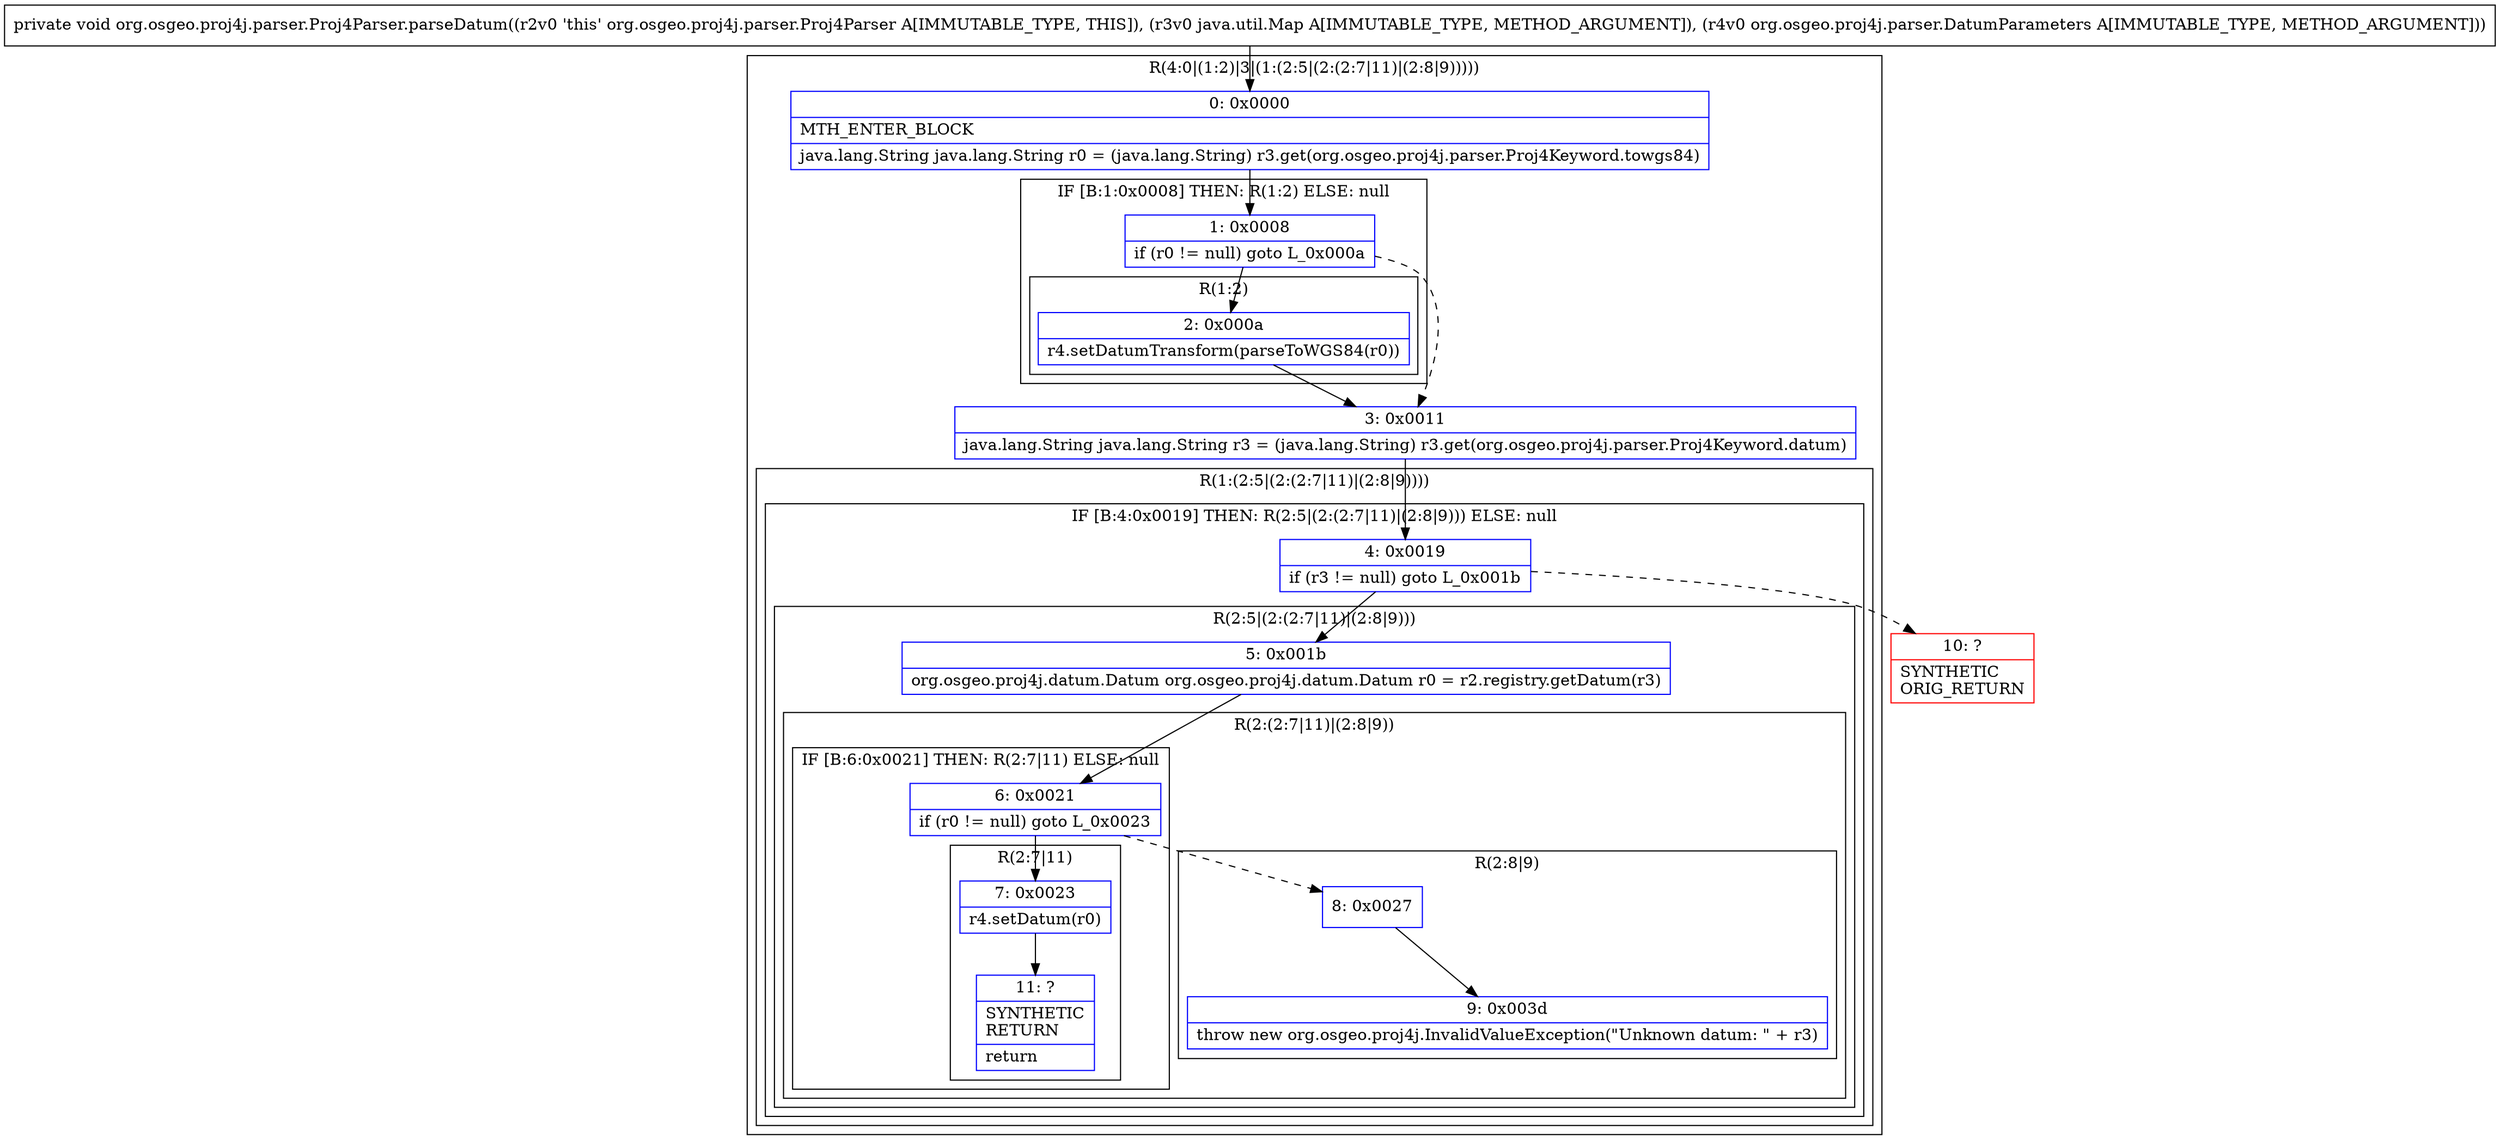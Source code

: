 digraph "CFG fororg.osgeo.proj4j.parser.Proj4Parser.parseDatum(Ljava\/util\/Map;Lorg\/osgeo\/proj4j\/parser\/DatumParameters;)V" {
subgraph cluster_Region_193697852 {
label = "R(4:0|(1:2)|3|(1:(2:5|(2:(2:7|11)|(2:8|9)))))";
node [shape=record,color=blue];
Node_0 [shape=record,label="{0\:\ 0x0000|MTH_ENTER_BLOCK\l|java.lang.String java.lang.String r0 = (java.lang.String) r3.get(org.osgeo.proj4j.parser.Proj4Keyword.towgs84)\l}"];
subgraph cluster_IfRegion_264055555 {
label = "IF [B:1:0x0008] THEN: R(1:2) ELSE: null";
node [shape=record,color=blue];
Node_1 [shape=record,label="{1\:\ 0x0008|if (r0 != null) goto L_0x000a\l}"];
subgraph cluster_Region_721816525 {
label = "R(1:2)";
node [shape=record,color=blue];
Node_2 [shape=record,label="{2\:\ 0x000a|r4.setDatumTransform(parseToWGS84(r0))\l}"];
}
}
Node_3 [shape=record,label="{3\:\ 0x0011|java.lang.String java.lang.String r3 = (java.lang.String) r3.get(org.osgeo.proj4j.parser.Proj4Keyword.datum)\l}"];
subgraph cluster_Region_97361336 {
label = "R(1:(2:5|(2:(2:7|11)|(2:8|9))))";
node [shape=record,color=blue];
subgraph cluster_IfRegion_1953581116 {
label = "IF [B:4:0x0019] THEN: R(2:5|(2:(2:7|11)|(2:8|9))) ELSE: null";
node [shape=record,color=blue];
Node_4 [shape=record,label="{4\:\ 0x0019|if (r3 != null) goto L_0x001b\l}"];
subgraph cluster_Region_602698998 {
label = "R(2:5|(2:(2:7|11)|(2:8|9)))";
node [shape=record,color=blue];
Node_5 [shape=record,label="{5\:\ 0x001b|org.osgeo.proj4j.datum.Datum org.osgeo.proj4j.datum.Datum r0 = r2.registry.getDatum(r3)\l}"];
subgraph cluster_Region_1767085687 {
label = "R(2:(2:7|11)|(2:8|9))";
node [shape=record,color=blue];
subgraph cluster_IfRegion_1588364712 {
label = "IF [B:6:0x0021] THEN: R(2:7|11) ELSE: null";
node [shape=record,color=blue];
Node_6 [shape=record,label="{6\:\ 0x0021|if (r0 != null) goto L_0x0023\l}"];
subgraph cluster_Region_543299305 {
label = "R(2:7|11)";
node [shape=record,color=blue];
Node_7 [shape=record,label="{7\:\ 0x0023|r4.setDatum(r0)\l}"];
Node_11 [shape=record,label="{11\:\ ?|SYNTHETIC\lRETURN\l|return\l}"];
}
}
subgraph cluster_Region_1173337787 {
label = "R(2:8|9)";
node [shape=record,color=blue];
Node_8 [shape=record,label="{8\:\ 0x0027}"];
Node_9 [shape=record,label="{9\:\ 0x003d|throw new org.osgeo.proj4j.InvalidValueException(\"Unknown datum: \" + r3)\l}"];
}
}
}
}
}
}
Node_10 [shape=record,color=red,label="{10\:\ ?|SYNTHETIC\lORIG_RETURN\l}"];
MethodNode[shape=record,label="{private void org.osgeo.proj4j.parser.Proj4Parser.parseDatum((r2v0 'this' org.osgeo.proj4j.parser.Proj4Parser A[IMMUTABLE_TYPE, THIS]), (r3v0 java.util.Map A[IMMUTABLE_TYPE, METHOD_ARGUMENT]), (r4v0 org.osgeo.proj4j.parser.DatumParameters A[IMMUTABLE_TYPE, METHOD_ARGUMENT])) }"];
MethodNode -> Node_0;
Node_0 -> Node_1;
Node_1 -> Node_2;
Node_1 -> Node_3[style=dashed];
Node_2 -> Node_3;
Node_3 -> Node_4;
Node_4 -> Node_5;
Node_4 -> Node_10[style=dashed];
Node_5 -> Node_6;
Node_6 -> Node_7;
Node_6 -> Node_8[style=dashed];
Node_7 -> Node_11;
Node_8 -> Node_9;
}

